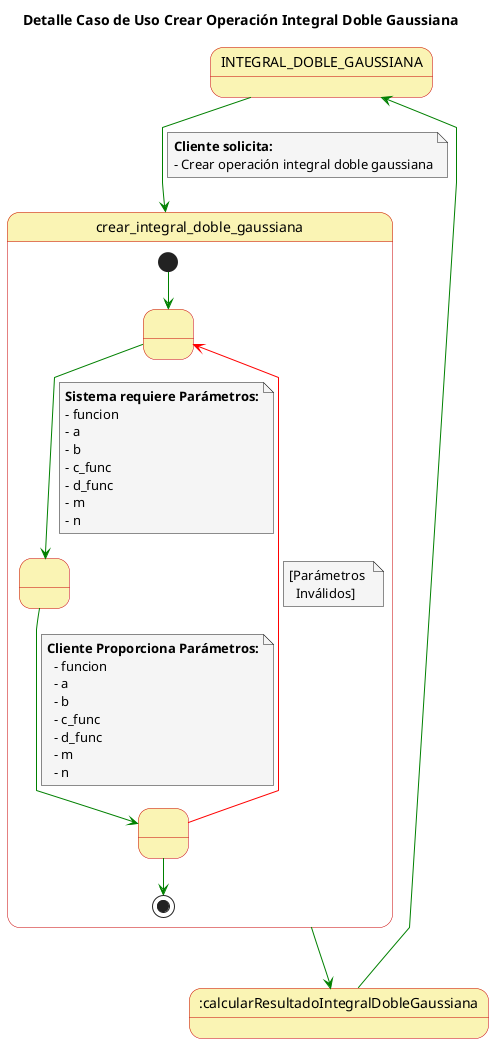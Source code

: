 @startuml

top to bottom direction

skinparam state {
  BackgroundColor #faf4b4
  BorderColor #c90000
}

skinparam note {
  BackgroundColor #f5f5f5
}

skinparam linetype polyline

title Detalle Caso de Uso Crear Operación Integral Doble Gaussiana

state INTEGRAL_DOBLE_GAUSSIANA

INTEGRAL_DOBLE_GAUSSIANA-[#green]-> crear_integral_doble_gaussiana
note on link
  **Cliente solicita:**
  - Crear operación integral doble gaussiana
end note

state crear_integral_doble_gaussiana{
  state 1 as " "
  state 2 as " "
  state 3 as " "
  
  [*] -[#green]-> 1
  1 -[#green]-> 2
  note on link
      **Sistema requiere Parámetros:**
      - funcion
      - a
      - b
      - c_func
      - d_func
      - m
      - n
  end note
  2 -[#green]-> 3
  note on link
    **Cliente Proporciona Parámetros:**
      - funcion
      - a
      - b
      - c_func
      - d_func
      - m
      - n
  end note
  3 -[#red]-> 1
  note on link
    [Parámetros 
      Inválidos]
  end note
  3 -[#green]-> [*]

}

crear_integral_doble_gaussiana-[#green]-> :calcularResultadoIntegralDobleGaussiana

:calcularResultadoIntegralDobleGaussiana-[#green]-> INTEGRAL_DOBLE_GAUSSIANA

@enduml